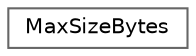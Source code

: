 digraph "类继承关系图"
{
 // LATEX_PDF_SIZE
  bgcolor="transparent";
  edge [fontname=Helvetica,fontsize=10,labelfontname=Helvetica,labelfontsize=10];
  node [fontname=Helvetica,fontsize=10,shape=box,height=0.2,width=0.4];
  rankdir="LR";
  Node0 [id="Node000000",label="MaxSizeBytes",height=0.2,width=0.4,color="grey40", fillcolor="white", style="filled",URL="$struct_qs_logging_1_1_max_size_bytes.html",tooltip=" "];
}
